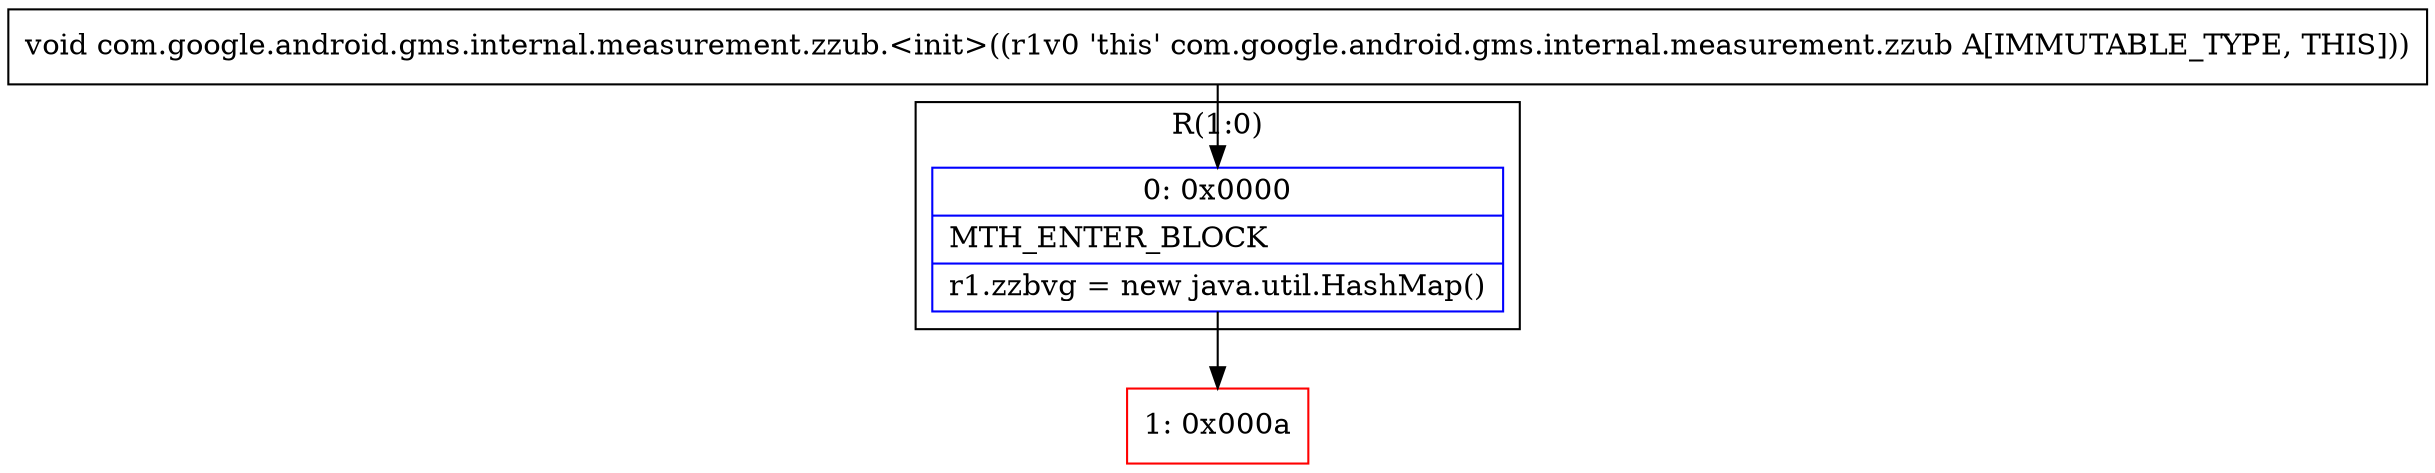 digraph "CFG forcom.google.android.gms.internal.measurement.zzub.\<init\>()V" {
subgraph cluster_Region_1188661385 {
label = "R(1:0)";
node [shape=record,color=blue];
Node_0 [shape=record,label="{0\:\ 0x0000|MTH_ENTER_BLOCK\l|r1.zzbvg = new java.util.HashMap()\l}"];
}
Node_1 [shape=record,color=red,label="{1\:\ 0x000a}"];
MethodNode[shape=record,label="{void com.google.android.gms.internal.measurement.zzub.\<init\>((r1v0 'this' com.google.android.gms.internal.measurement.zzub A[IMMUTABLE_TYPE, THIS])) }"];
MethodNode -> Node_0;
Node_0 -> Node_1;
}

